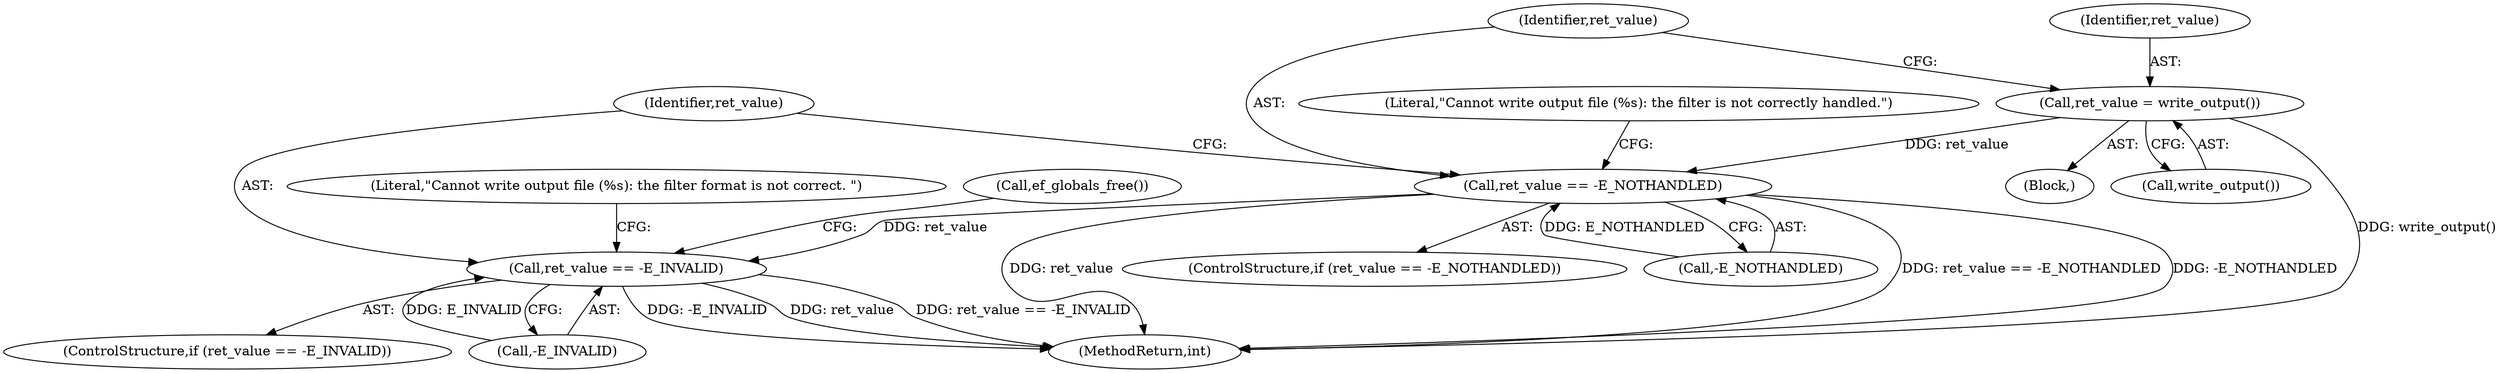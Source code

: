 digraph "0_ettercap_626dc56686f15f2dda13c48f78c2a666cb6d8506_0@API" {
"1000192" [label="(Call,ret_value = write_output())"];
"1000196" [label="(Call,ret_value == -E_NOTHANDLED)"];
"1000207" [label="(Call,ret_value == -E_INVALID)"];
"1000196" [label="(Call,ret_value == -E_NOTHANDLED)"];
"1000207" [label="(Call,ret_value == -E_INVALID)"];
"1000208" [label="(Identifier,ret_value)"];
"1000194" [label="(Call,write_output())"];
"1000201" [label="(Literal,\"Cannot write output file (%s): the filter is not correctly handled.\")"];
"1000113" [label="(Block,)"];
"1000212" [label="(Literal,\"Cannot write output file (%s): the filter format is not correct. \")"];
"1000193" [label="(Identifier,ret_value)"];
"1000197" [label="(Identifier,ret_value)"];
"1000206" [label="(ControlStructure,if (ret_value == -E_INVALID))"];
"1000195" [label="(ControlStructure,if (ret_value == -E_NOTHANDLED))"];
"1000216" [label="(Call,ef_globals_free())"];
"1000192" [label="(Call,ret_value = write_output())"];
"1000198" [label="(Call,-E_NOTHANDLED)"];
"1000209" [label="(Call,-E_INVALID)"];
"1000219" [label="(MethodReturn,int)"];
"1000192" -> "1000113"  [label="AST: "];
"1000192" -> "1000194"  [label="CFG: "];
"1000193" -> "1000192"  [label="AST: "];
"1000194" -> "1000192"  [label="AST: "];
"1000197" -> "1000192"  [label="CFG: "];
"1000192" -> "1000219"  [label="DDG: write_output()"];
"1000192" -> "1000196"  [label="DDG: ret_value"];
"1000196" -> "1000195"  [label="AST: "];
"1000196" -> "1000198"  [label="CFG: "];
"1000197" -> "1000196"  [label="AST: "];
"1000198" -> "1000196"  [label="AST: "];
"1000201" -> "1000196"  [label="CFG: "];
"1000208" -> "1000196"  [label="CFG: "];
"1000196" -> "1000219"  [label="DDG: ret_value"];
"1000196" -> "1000219"  [label="DDG: ret_value == -E_NOTHANDLED"];
"1000196" -> "1000219"  [label="DDG: -E_NOTHANDLED"];
"1000198" -> "1000196"  [label="DDG: E_NOTHANDLED"];
"1000196" -> "1000207"  [label="DDG: ret_value"];
"1000207" -> "1000206"  [label="AST: "];
"1000207" -> "1000209"  [label="CFG: "];
"1000208" -> "1000207"  [label="AST: "];
"1000209" -> "1000207"  [label="AST: "];
"1000212" -> "1000207"  [label="CFG: "];
"1000216" -> "1000207"  [label="CFG: "];
"1000207" -> "1000219"  [label="DDG: -E_INVALID"];
"1000207" -> "1000219"  [label="DDG: ret_value"];
"1000207" -> "1000219"  [label="DDG: ret_value == -E_INVALID"];
"1000209" -> "1000207"  [label="DDG: E_INVALID"];
}
